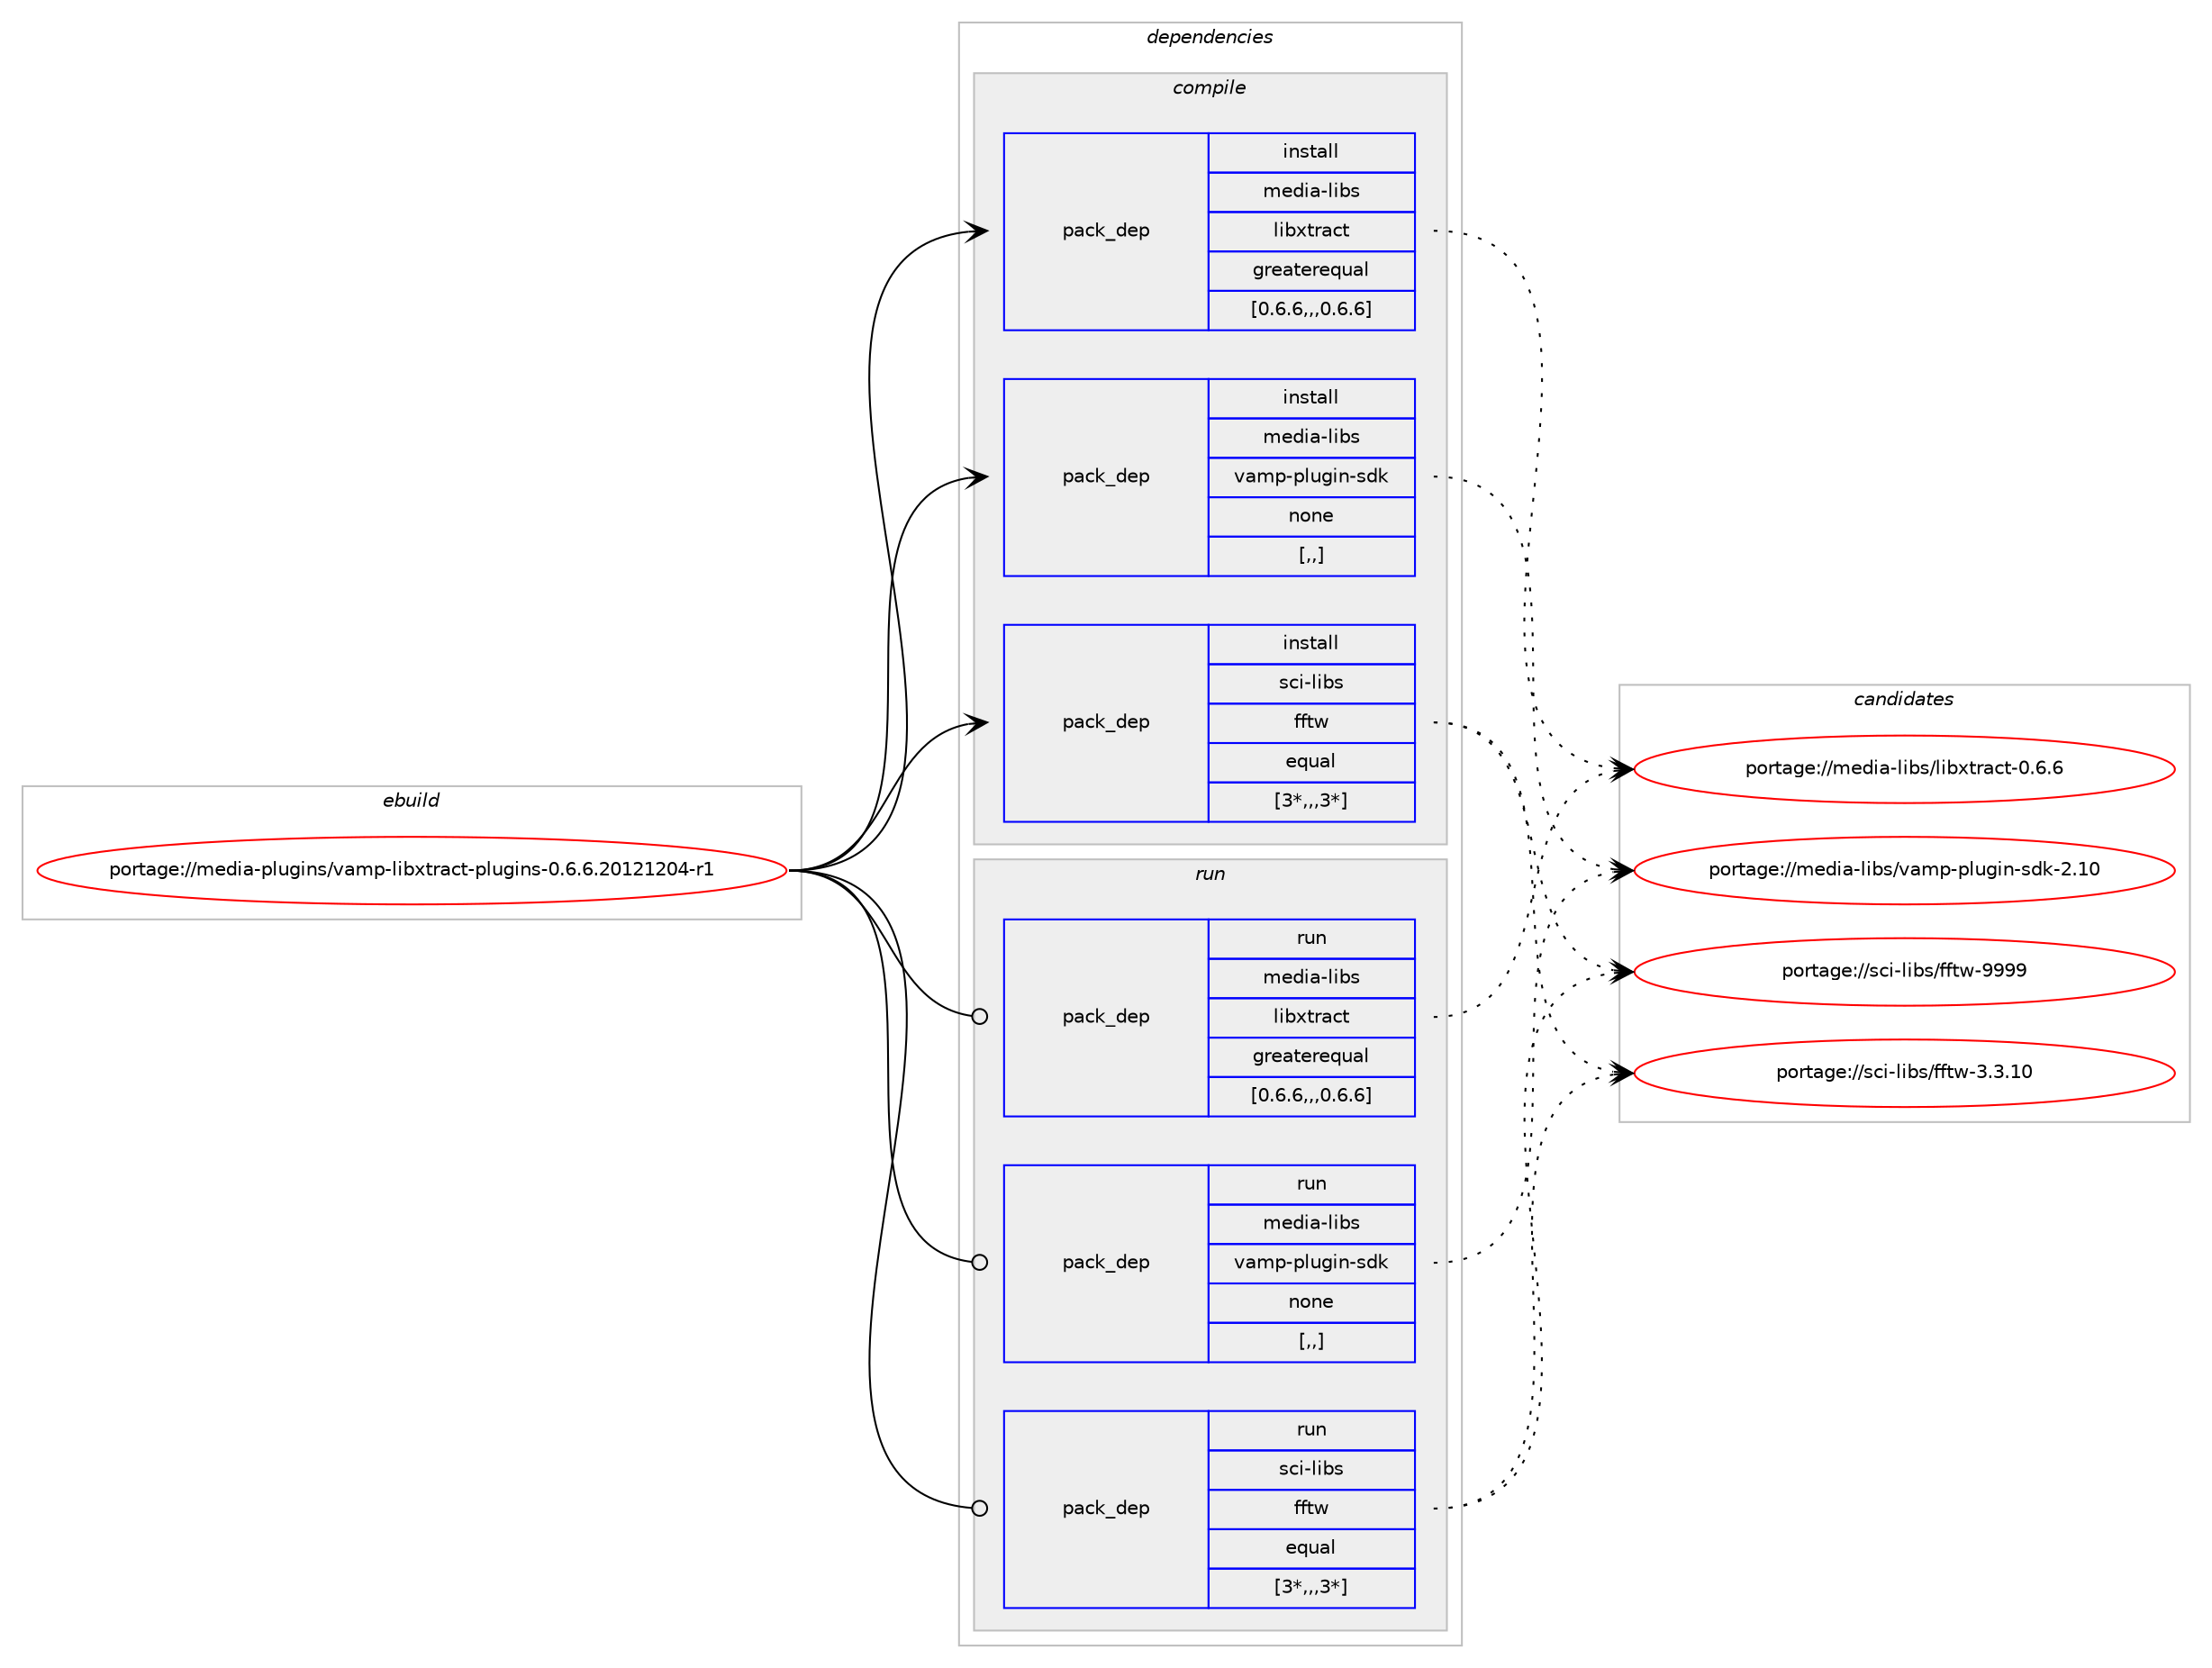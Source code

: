 digraph prolog {

# *************
# Graph options
# *************

newrank=true;
concentrate=true;
compound=true;
graph [rankdir=LR,fontname=Helvetica,fontsize=10,ranksep=1.5];#, ranksep=2.5, nodesep=0.2];
edge  [arrowhead=vee];
node  [fontname=Helvetica,fontsize=10];

# **********
# The ebuild
# **********

subgraph cluster_leftcol {
color=gray;
label=<<i>ebuild</i>>;
id [label="portage://media-plugins/vamp-libxtract-plugins-0.6.6.20121204-r1", color=red, width=4, href="../media-plugins/vamp-libxtract-plugins-0.6.6.20121204-r1.svg"];
}

# ****************
# The dependencies
# ****************

subgraph cluster_midcol {
color=gray;
label=<<i>dependencies</i>>;
subgraph cluster_compile {
fillcolor="#eeeeee";
style=filled;
label=<<i>compile</i>>;
subgraph pack228282 {
dependency309076 [label=<<TABLE BORDER="0" CELLBORDER="1" CELLSPACING="0" CELLPADDING="4" WIDTH="220"><TR><TD ROWSPAN="6" CELLPADDING="30">pack_dep</TD></TR><TR><TD WIDTH="110">install</TD></TR><TR><TD>media-libs</TD></TR><TR><TD>libxtract</TD></TR><TR><TD>greaterequal</TD></TR><TR><TD>[0.6.6,,,0.6.6]</TD></TR></TABLE>>, shape=none, color=blue];
}
id:e -> dependency309076:w [weight=20,style="solid",arrowhead="vee"];
subgraph pack228283 {
dependency309077 [label=<<TABLE BORDER="0" CELLBORDER="1" CELLSPACING="0" CELLPADDING="4" WIDTH="220"><TR><TD ROWSPAN="6" CELLPADDING="30">pack_dep</TD></TR><TR><TD WIDTH="110">install</TD></TR><TR><TD>media-libs</TD></TR><TR><TD>vamp-plugin-sdk</TD></TR><TR><TD>none</TD></TR><TR><TD>[,,]</TD></TR></TABLE>>, shape=none, color=blue];
}
id:e -> dependency309077:w [weight=20,style="solid",arrowhead="vee"];
subgraph pack228284 {
dependency309078 [label=<<TABLE BORDER="0" CELLBORDER="1" CELLSPACING="0" CELLPADDING="4" WIDTH="220"><TR><TD ROWSPAN="6" CELLPADDING="30">pack_dep</TD></TR><TR><TD WIDTH="110">install</TD></TR><TR><TD>sci-libs</TD></TR><TR><TD>fftw</TD></TR><TR><TD>equal</TD></TR><TR><TD>[3*,,,3*]</TD></TR></TABLE>>, shape=none, color=blue];
}
id:e -> dependency309078:w [weight=20,style="solid",arrowhead="vee"];
}
subgraph cluster_compileandrun {
fillcolor="#eeeeee";
style=filled;
label=<<i>compile and run</i>>;
}
subgraph cluster_run {
fillcolor="#eeeeee";
style=filled;
label=<<i>run</i>>;
subgraph pack228285 {
dependency309079 [label=<<TABLE BORDER="0" CELLBORDER="1" CELLSPACING="0" CELLPADDING="4" WIDTH="220"><TR><TD ROWSPAN="6" CELLPADDING="30">pack_dep</TD></TR><TR><TD WIDTH="110">run</TD></TR><TR><TD>media-libs</TD></TR><TR><TD>libxtract</TD></TR><TR><TD>greaterequal</TD></TR><TR><TD>[0.6.6,,,0.6.6]</TD></TR></TABLE>>, shape=none, color=blue];
}
id:e -> dependency309079:w [weight=20,style="solid",arrowhead="odot"];
subgraph pack228286 {
dependency309080 [label=<<TABLE BORDER="0" CELLBORDER="1" CELLSPACING="0" CELLPADDING="4" WIDTH="220"><TR><TD ROWSPAN="6" CELLPADDING="30">pack_dep</TD></TR><TR><TD WIDTH="110">run</TD></TR><TR><TD>media-libs</TD></TR><TR><TD>vamp-plugin-sdk</TD></TR><TR><TD>none</TD></TR><TR><TD>[,,]</TD></TR></TABLE>>, shape=none, color=blue];
}
id:e -> dependency309080:w [weight=20,style="solid",arrowhead="odot"];
subgraph pack228287 {
dependency309081 [label=<<TABLE BORDER="0" CELLBORDER="1" CELLSPACING="0" CELLPADDING="4" WIDTH="220"><TR><TD ROWSPAN="6" CELLPADDING="30">pack_dep</TD></TR><TR><TD WIDTH="110">run</TD></TR><TR><TD>sci-libs</TD></TR><TR><TD>fftw</TD></TR><TR><TD>equal</TD></TR><TR><TD>[3*,,,3*]</TD></TR></TABLE>>, shape=none, color=blue];
}
id:e -> dependency309081:w [weight=20,style="solid",arrowhead="odot"];
}
}

# **************
# The candidates
# **************

subgraph cluster_choices {
rank=same;
color=gray;
label=<<i>candidates</i>>;

subgraph choice228282 {
color=black;
nodesep=1;
choice10910110010597451081059811547108105981201161149799116454846544654 [label="portage://media-libs/libxtract-0.6.6", color=red, width=4,href="../media-libs/libxtract-0.6.6.svg"];
dependency309076:e -> choice10910110010597451081059811547108105981201161149799116454846544654:w [style=dotted,weight="100"];
}
subgraph choice228283 {
color=black;
nodesep=1;
choice109101100105974510810598115471189710911245112108117103105110451151001074550464948 [label="portage://media-libs/vamp-plugin-sdk-2.10", color=red, width=4,href="../media-libs/vamp-plugin-sdk-2.10.svg"];
dependency309077:e -> choice109101100105974510810598115471189710911245112108117103105110451151001074550464948:w [style=dotted,weight="100"];
}
subgraph choice228284 {
color=black;
nodesep=1;
choice115991054510810598115471021021161194557575757 [label="portage://sci-libs/fftw-9999", color=red, width=4,href="../sci-libs/fftw-9999.svg"];
choice1159910545108105981154710210211611945514651464948 [label="portage://sci-libs/fftw-3.3.10", color=red, width=4,href="../sci-libs/fftw-3.3.10.svg"];
dependency309078:e -> choice115991054510810598115471021021161194557575757:w [style=dotted,weight="100"];
dependency309078:e -> choice1159910545108105981154710210211611945514651464948:w [style=dotted,weight="100"];
}
subgraph choice228285 {
color=black;
nodesep=1;
choice10910110010597451081059811547108105981201161149799116454846544654 [label="portage://media-libs/libxtract-0.6.6", color=red, width=4,href="../media-libs/libxtract-0.6.6.svg"];
dependency309079:e -> choice10910110010597451081059811547108105981201161149799116454846544654:w [style=dotted,weight="100"];
}
subgraph choice228286 {
color=black;
nodesep=1;
choice109101100105974510810598115471189710911245112108117103105110451151001074550464948 [label="portage://media-libs/vamp-plugin-sdk-2.10", color=red, width=4,href="../media-libs/vamp-plugin-sdk-2.10.svg"];
dependency309080:e -> choice109101100105974510810598115471189710911245112108117103105110451151001074550464948:w [style=dotted,weight="100"];
}
subgraph choice228287 {
color=black;
nodesep=1;
choice115991054510810598115471021021161194557575757 [label="portage://sci-libs/fftw-9999", color=red, width=4,href="../sci-libs/fftw-9999.svg"];
choice1159910545108105981154710210211611945514651464948 [label="portage://sci-libs/fftw-3.3.10", color=red, width=4,href="../sci-libs/fftw-3.3.10.svg"];
dependency309081:e -> choice115991054510810598115471021021161194557575757:w [style=dotted,weight="100"];
dependency309081:e -> choice1159910545108105981154710210211611945514651464948:w [style=dotted,weight="100"];
}
}

}
